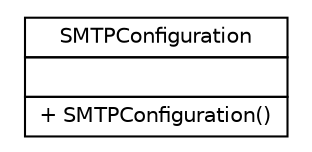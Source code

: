 #!/usr/local/bin/dot
#
# Class diagram 
# Generated by UMLGraph version R5_6 (http://www.umlgraph.org/)
#

digraph G {
	edge [fontname="Helvetica",fontsize=10,labelfontname="Helvetica",labelfontsize=10];
	node [fontname="Helvetica",fontsize=10,shape=plaintext];
	nodesep=0.25;
	ranksep=0.5;
	// broadcaststudio.spring.services.mail.configuration.SMTPConfiguration
	c0 [label=<<table title="broadcaststudio.spring.services.mail.configuration.SMTPConfiguration" border="0" cellborder="1" cellspacing="0" cellpadding="2" port="p" href="./SMTPConfiguration.html">
		<tr><td><table border="0" cellspacing="0" cellpadding="1">
<tr><td align="center" balign="center"> SMTPConfiguration </td></tr>
		</table></td></tr>
		<tr><td><table border="0" cellspacing="0" cellpadding="1">
<tr><td align="left" balign="left">  </td></tr>
		</table></td></tr>
		<tr><td><table border="0" cellspacing="0" cellpadding="1">
<tr><td align="left" balign="left"> + SMTPConfiguration() </td></tr>
		</table></td></tr>
		</table>>, URL="./SMTPConfiguration.html", fontname="Helvetica", fontcolor="black", fontsize=10.0];
}

